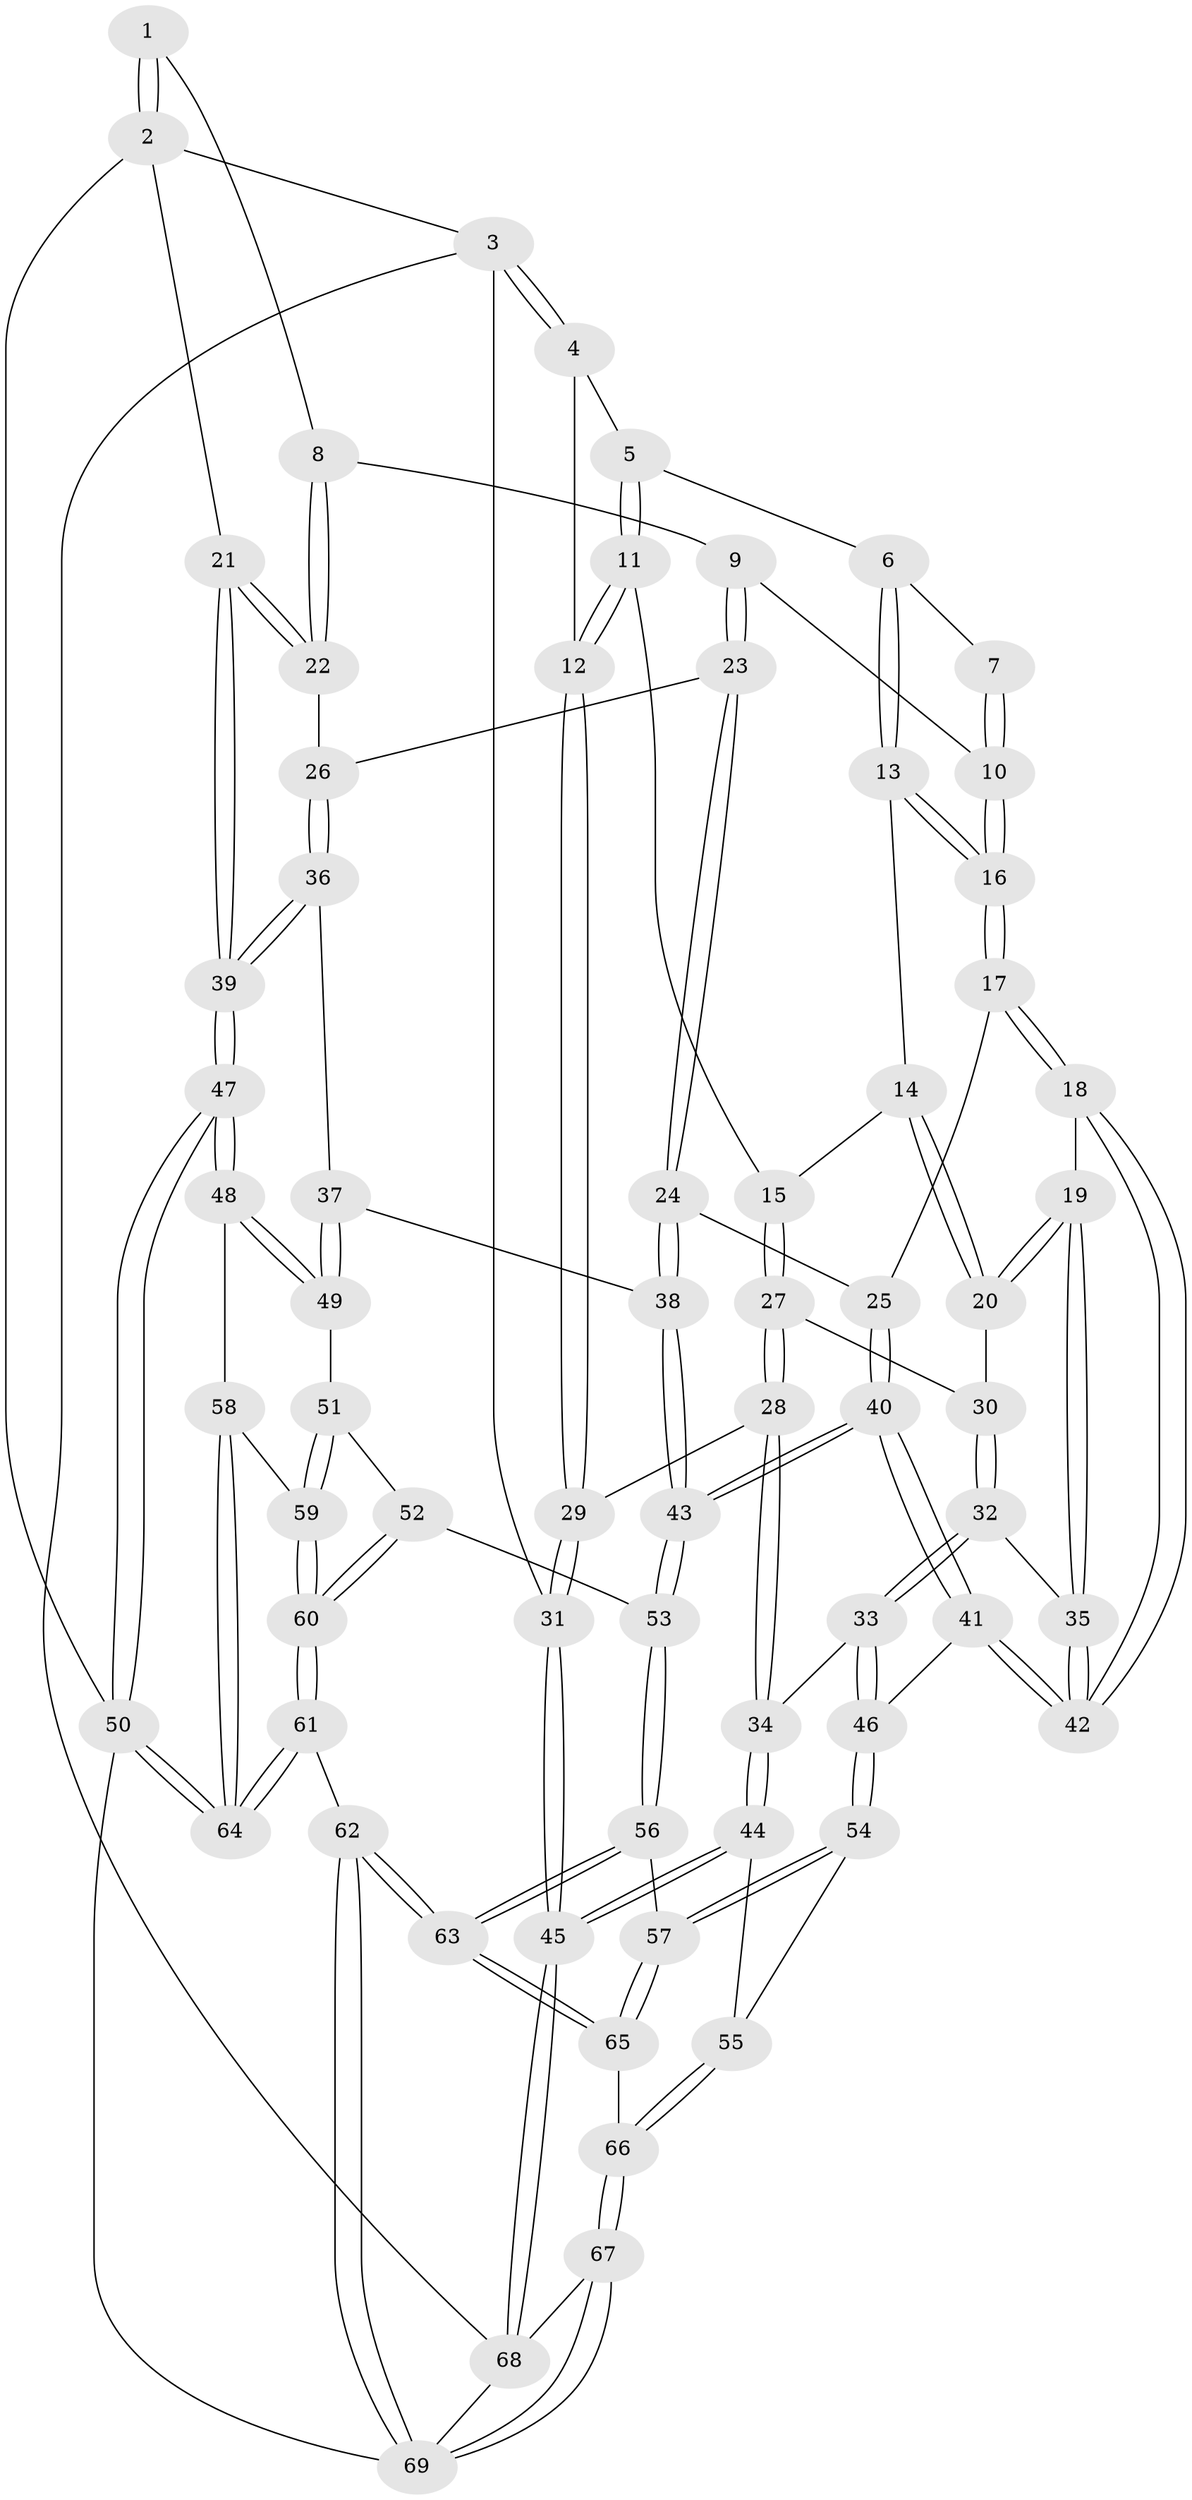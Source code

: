 // coarse degree distribution, {8: 0.024390243902439025, 5: 0.4878048780487805, 2: 0.024390243902439025, 4: 0.34146341463414637, 3: 0.04878048780487805, 6: 0.07317073170731707}
// Generated by graph-tools (version 1.1) at 2025/21/03/04/25 18:21:13]
// undirected, 69 vertices, 169 edges
graph export_dot {
graph [start="1"]
  node [color=gray90,style=filled];
  1 [pos="+0.8251093334583591+0"];
  2 [pos="+1+0"];
  3 [pos="+0+0"];
  4 [pos="+0.09613581002946034+0"];
  5 [pos="+0.2273564912223464+0"];
  6 [pos="+0.45316534823018106+0"];
  7 [pos="+0.5931354944269162+0"];
  8 [pos="+0.7717417210985908+0.126961132854867"];
  9 [pos="+0.7126946853163358+0.15246965170328736"];
  10 [pos="+0.67958772428466+0.15471274222690043"];
  11 [pos="+0.22624103189846353+0.12402474573625566"];
  12 [pos="+0.05089964274713554+0.18678533763761507"];
  13 [pos="+0.46363832601011956+0"];
  14 [pos="+0.36119082904808103+0.1720548127764393"];
  15 [pos="+0.2362791445465917+0.16094796143754939"];
  16 [pos="+0.5455947624046934+0.20240023465192114"];
  17 [pos="+0.5426034852663446+0.2147512690922263"];
  18 [pos="+0.4931456950547521+0.2527601466867655"];
  19 [pos="+0.4401085809785333+0.2624367939396936"];
  20 [pos="+0.4106161463532448+0.2450084983365797"];
  21 [pos="+1+0.2213254306484943"];
  22 [pos="+0.8540575198320595+0.21317561894556822"];
  23 [pos="+0.7220045978338611+0.2771902474396632"];
  24 [pos="+0.668757061168368+0.3081841412609763"];
  25 [pos="+0.5871359059600728+0.25831639254343736"];
  26 [pos="+0.8052660697288022+0.2738345047973943"];
  27 [pos="+0.23254729155307494+0.20599061243254763"];
  28 [pos="+0.09447440842765142+0.31447718018649"];
  29 [pos="+0.006509003109614414+0.2730946583048253"];
  30 [pos="+0.26535104511620655+0.24162358658956853"];
  31 [pos="+0+0.2892330067054764"];
  32 [pos="+0.29839918192434844+0.3733629858191609"];
  33 [pos="+0.19308609471812568+0.4842495299881727"];
  34 [pos="+0.19242050024652924+0.48420404629610586"];
  35 [pos="+0.3586836384083279+0.3598936480404633"];
  36 [pos="+0.811006834377035+0.42005609128209115"];
  37 [pos="+0.7561597104948512+0.44717246675156286"];
  38 [pos="+0.7113051994071621+0.4663569295838806"];
  39 [pos="+1+0.44835158129840114"];
  40 [pos="+0.580164904600569+0.5560685294303636"];
  41 [pos="+0.5133892829208443+0.5209182777224624"];
  42 [pos="+0.5116550127710215+0.5167603860542583"];
  43 [pos="+0.6223986082795635+0.5856312094695296"];
  44 [pos="+0+0.6721702345069342"];
  45 [pos="+0+0.7076460758537487"];
  46 [pos="+0.2984269465706097+0.5646166083725477"];
  47 [pos="+1+0.6265419544170582"];
  48 [pos="+1+0.6559400140135432"];
  49 [pos="+0.9679169132300004+0.6518650583713113"];
  50 [pos="+1+1"];
  51 [pos="+0.6722221409163432+0.6321849991885119"];
  52 [pos="+0.6352437944502354+0.6217517932822678"];
  53 [pos="+0.6311450307743965+0.6186512694418544"];
  54 [pos="+0.3108792237071956+0.7320883744711902"];
  55 [pos="+0.01884442560556859+0.69828121799436"];
  56 [pos="+0.535169146668177+0.7173186663528919"];
  57 [pos="+0.3355339124927369+0.7762823404520318"];
  58 [pos="+0.8672119002156786+0.7985248845352875"];
  59 [pos="+0.8096293369995807+0.7951424901100437"];
  60 [pos="+0.7122266367246309+0.9292809763914708"];
  61 [pos="+0.7109458525540686+1"];
  62 [pos="+0.6296493277897505+1"];
  63 [pos="+0.5399327357388687+0.9767904169946093"];
  64 [pos="+0.869089481858546+1"];
  65 [pos="+0.3194801027679041+0.8405028677527983"];
  66 [pos="+0.27950991819146687+0.8806659609967087"];
  67 [pos="+0.21533839266984478+0.9906298451047783"];
  68 [pos="+0+0.7256842037691849"];
  69 [pos="+0.22900412209836582+1"];
  1 -- 2;
  1 -- 2;
  1 -- 8;
  2 -- 3;
  2 -- 21;
  2 -- 50;
  3 -- 4;
  3 -- 4;
  3 -- 31;
  3 -- 68;
  4 -- 5;
  4 -- 12;
  5 -- 6;
  5 -- 11;
  5 -- 11;
  6 -- 7;
  6 -- 13;
  6 -- 13;
  7 -- 10;
  7 -- 10;
  8 -- 9;
  8 -- 22;
  8 -- 22;
  9 -- 10;
  9 -- 23;
  9 -- 23;
  10 -- 16;
  10 -- 16;
  11 -- 12;
  11 -- 12;
  11 -- 15;
  12 -- 29;
  12 -- 29;
  13 -- 14;
  13 -- 16;
  13 -- 16;
  14 -- 15;
  14 -- 20;
  14 -- 20;
  15 -- 27;
  15 -- 27;
  16 -- 17;
  16 -- 17;
  17 -- 18;
  17 -- 18;
  17 -- 25;
  18 -- 19;
  18 -- 42;
  18 -- 42;
  19 -- 20;
  19 -- 20;
  19 -- 35;
  19 -- 35;
  20 -- 30;
  21 -- 22;
  21 -- 22;
  21 -- 39;
  21 -- 39;
  22 -- 26;
  23 -- 24;
  23 -- 24;
  23 -- 26;
  24 -- 25;
  24 -- 38;
  24 -- 38;
  25 -- 40;
  25 -- 40;
  26 -- 36;
  26 -- 36;
  27 -- 28;
  27 -- 28;
  27 -- 30;
  28 -- 29;
  28 -- 34;
  28 -- 34;
  29 -- 31;
  29 -- 31;
  30 -- 32;
  30 -- 32;
  31 -- 45;
  31 -- 45;
  32 -- 33;
  32 -- 33;
  32 -- 35;
  33 -- 34;
  33 -- 46;
  33 -- 46;
  34 -- 44;
  34 -- 44;
  35 -- 42;
  35 -- 42;
  36 -- 37;
  36 -- 39;
  36 -- 39;
  37 -- 38;
  37 -- 49;
  37 -- 49;
  38 -- 43;
  38 -- 43;
  39 -- 47;
  39 -- 47;
  40 -- 41;
  40 -- 41;
  40 -- 43;
  40 -- 43;
  41 -- 42;
  41 -- 42;
  41 -- 46;
  43 -- 53;
  43 -- 53;
  44 -- 45;
  44 -- 45;
  44 -- 55;
  45 -- 68;
  45 -- 68;
  46 -- 54;
  46 -- 54;
  47 -- 48;
  47 -- 48;
  47 -- 50;
  47 -- 50;
  48 -- 49;
  48 -- 49;
  48 -- 58;
  49 -- 51;
  50 -- 64;
  50 -- 64;
  50 -- 69;
  51 -- 52;
  51 -- 59;
  51 -- 59;
  52 -- 53;
  52 -- 60;
  52 -- 60;
  53 -- 56;
  53 -- 56;
  54 -- 55;
  54 -- 57;
  54 -- 57;
  55 -- 66;
  55 -- 66;
  56 -- 57;
  56 -- 63;
  56 -- 63;
  57 -- 65;
  57 -- 65;
  58 -- 59;
  58 -- 64;
  58 -- 64;
  59 -- 60;
  59 -- 60;
  60 -- 61;
  60 -- 61;
  61 -- 62;
  61 -- 64;
  61 -- 64;
  62 -- 63;
  62 -- 63;
  62 -- 69;
  62 -- 69;
  63 -- 65;
  63 -- 65;
  65 -- 66;
  66 -- 67;
  66 -- 67;
  67 -- 68;
  67 -- 69;
  67 -- 69;
  68 -- 69;
}
